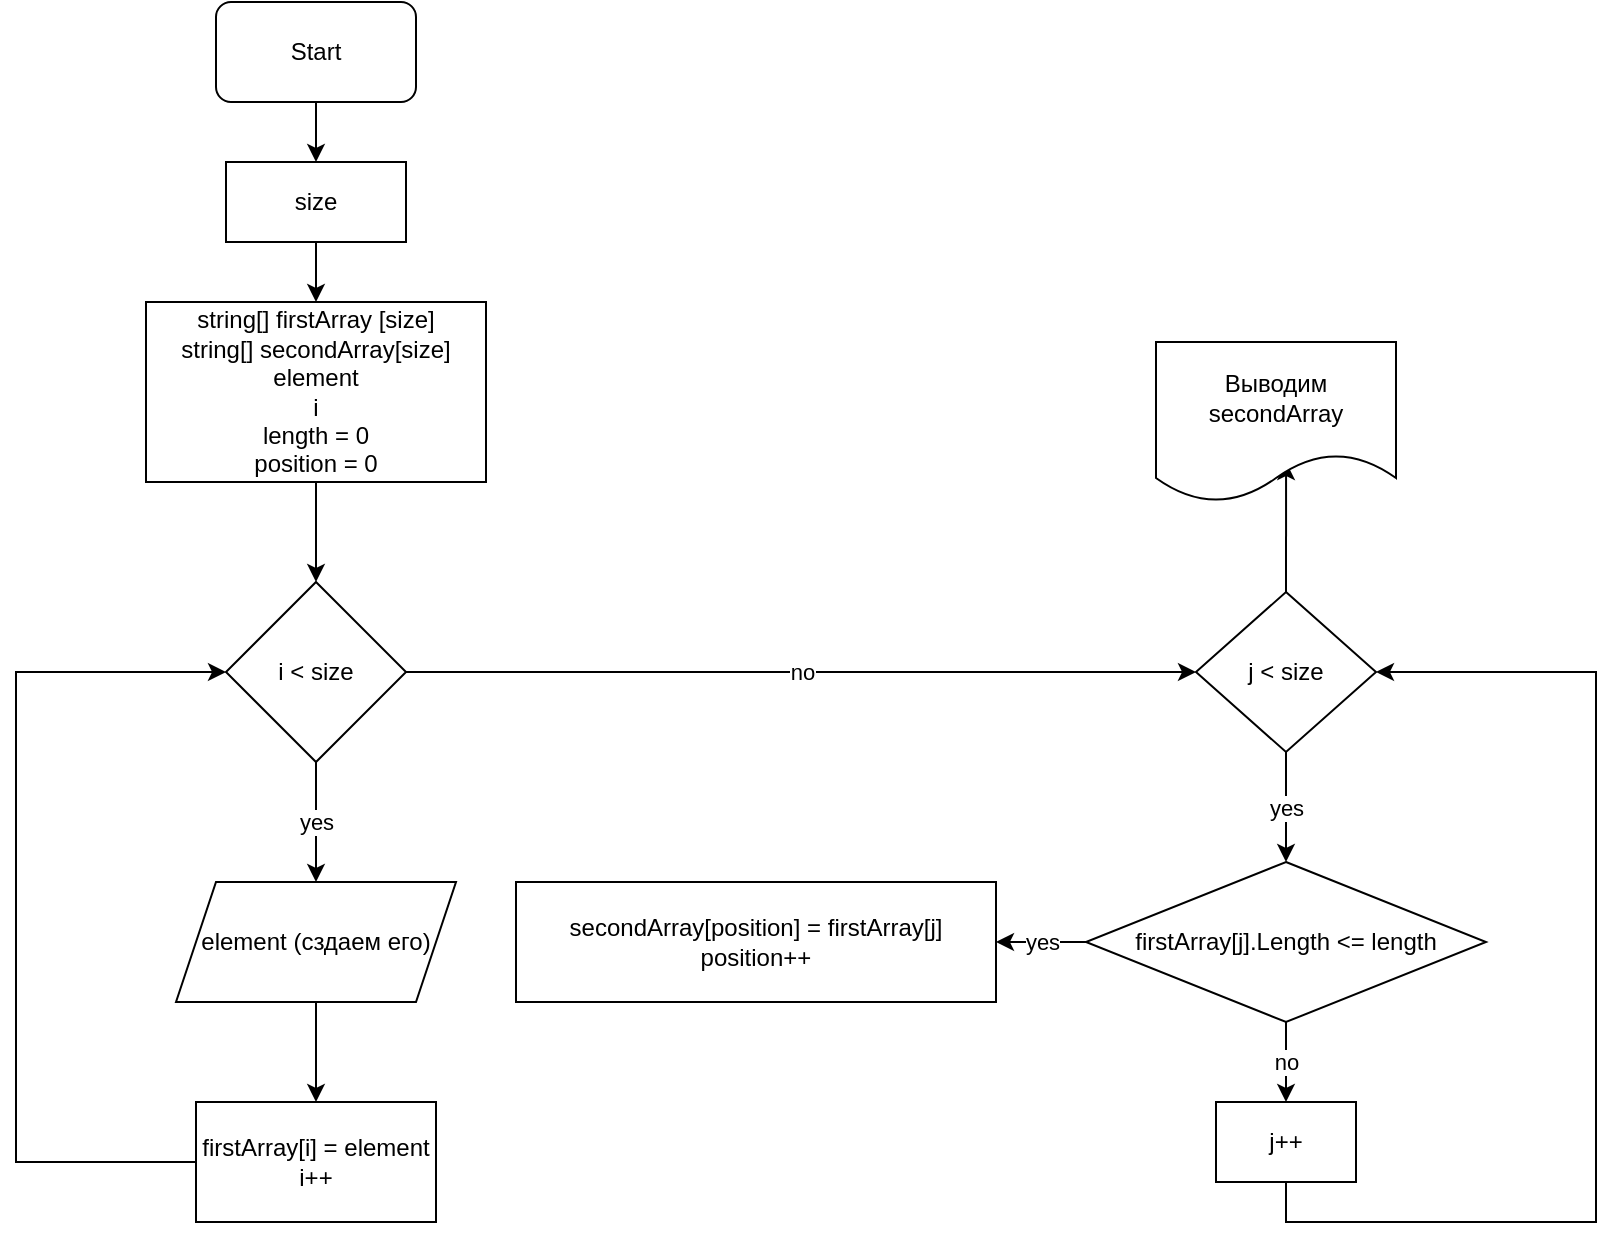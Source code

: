 <mxfile version="20.8.10" type="device"><diagram name="Страница 1" id="hyxjpSc3VYAFmEdRYrhx"><mxGraphModel dx="882" dy="835" grid="1" gridSize="10" guides="1" tooltips="1" connect="1" arrows="1" fold="1" page="1" pageScale="1" pageWidth="827" pageHeight="1169" math="0" shadow="0"><root><mxCell id="0"/><mxCell id="1" parent="0"/><mxCell id="BS_d-SnQA6JfV7XA40iY-14" style="edgeStyle=orthogonalEdgeStyle;rounded=0;orthogonalLoop=1;jettySize=auto;html=1;exitX=0.5;exitY=1;exitDx=0;exitDy=0;entryX=0.5;entryY=0;entryDx=0;entryDy=0;" edge="1" parent="1" source="BS_d-SnQA6JfV7XA40iY-6" target="BS_d-SnQA6JfV7XA40iY-13"><mxGeometry relative="1" as="geometry"/></mxCell><mxCell id="BS_d-SnQA6JfV7XA40iY-6" value="Start" style="rounded=1;whiteSpace=wrap;html=1;" vertex="1" parent="1"><mxGeometry x="380" y="70" width="100" height="50" as="geometry"/></mxCell><mxCell id="BS_d-SnQA6JfV7XA40iY-10" style="edgeStyle=orthogonalEdgeStyle;rounded=0;orthogonalLoop=1;jettySize=auto;html=1;exitX=0.5;exitY=1;exitDx=0;exitDy=0;entryX=0.5;entryY=0;entryDx=0;entryDy=0;" edge="1" parent="1" source="BS_d-SnQA6JfV7XA40iY-7" target="BS_d-SnQA6JfV7XA40iY-9"><mxGeometry relative="1" as="geometry"/></mxCell><mxCell id="BS_d-SnQA6JfV7XA40iY-7" value="string[] firstArray [size]&lt;br&gt;string[] secondArray[size]&lt;br&gt;element&lt;br&gt;i&lt;br&gt;length = 0&lt;br&gt;position = 0" style="rounded=0;whiteSpace=wrap;html=1;" vertex="1" parent="1"><mxGeometry x="345" y="220" width="170" height="90" as="geometry"/></mxCell><mxCell id="BS_d-SnQA6JfV7XA40iY-16" value="yes" style="edgeStyle=orthogonalEdgeStyle;rounded=0;orthogonalLoop=1;jettySize=auto;html=1;exitX=0.5;exitY=1;exitDx=0;exitDy=0;entryX=0.5;entryY=0;entryDx=0;entryDy=0;" edge="1" parent="1" source="BS_d-SnQA6JfV7XA40iY-9" target="BS_d-SnQA6JfV7XA40iY-12"><mxGeometry relative="1" as="geometry"><Array as="points"><mxPoint x="430" y="470"/><mxPoint x="430" y="470"/></Array></mxGeometry></mxCell><mxCell id="BS_d-SnQA6JfV7XA40iY-21" style="edgeStyle=orthogonalEdgeStyle;rounded=0;orthogonalLoop=1;jettySize=auto;html=1;exitX=1;exitY=0.5;exitDx=0;exitDy=0;" edge="1" parent="1" source="BS_d-SnQA6JfV7XA40iY-9" target="BS_d-SnQA6JfV7XA40iY-20"><mxGeometry relative="1" as="geometry"/></mxCell><mxCell id="BS_d-SnQA6JfV7XA40iY-22" value="no" style="edgeLabel;html=1;align=center;verticalAlign=middle;resizable=0;points=[];" vertex="1" connectable="0" parent="BS_d-SnQA6JfV7XA40iY-21"><mxGeometry relative="1" as="geometry"><mxPoint as="offset"/></mxGeometry></mxCell><mxCell id="BS_d-SnQA6JfV7XA40iY-9" value="i &amp;lt; size" style="rhombus;whiteSpace=wrap;html=1;" vertex="1" parent="1"><mxGeometry x="385" y="360" width="90" height="90" as="geometry"/></mxCell><mxCell id="BS_d-SnQA6JfV7XA40iY-18" style="edgeStyle=orthogonalEdgeStyle;rounded=0;orthogonalLoop=1;jettySize=auto;html=1;exitX=0.5;exitY=1;exitDx=0;exitDy=0;" edge="1" parent="1" source="BS_d-SnQA6JfV7XA40iY-12" target="BS_d-SnQA6JfV7XA40iY-17"><mxGeometry relative="1" as="geometry"/></mxCell><mxCell id="BS_d-SnQA6JfV7XA40iY-12" value="element (сздаем его)" style="shape=parallelogram;perimeter=parallelogramPerimeter;whiteSpace=wrap;html=1;fixedSize=1;" vertex="1" parent="1"><mxGeometry x="360" y="510" width="140" height="60" as="geometry"/></mxCell><mxCell id="BS_d-SnQA6JfV7XA40iY-15" style="edgeStyle=orthogonalEdgeStyle;rounded=0;orthogonalLoop=1;jettySize=auto;html=1;exitX=0.5;exitY=1;exitDx=0;exitDy=0;entryX=0.5;entryY=0;entryDx=0;entryDy=0;" edge="1" parent="1" source="BS_d-SnQA6JfV7XA40iY-13" target="BS_d-SnQA6JfV7XA40iY-7"><mxGeometry relative="1" as="geometry"/></mxCell><mxCell id="BS_d-SnQA6JfV7XA40iY-13" value="size" style="whiteSpace=wrap;html=1;" vertex="1" parent="1"><mxGeometry x="385" y="150" width="90" height="40" as="geometry"/></mxCell><mxCell id="BS_d-SnQA6JfV7XA40iY-19" style="edgeStyle=orthogonalEdgeStyle;rounded=0;orthogonalLoop=1;jettySize=auto;html=1;exitX=0;exitY=0.5;exitDx=0;exitDy=0;entryX=0;entryY=0.5;entryDx=0;entryDy=0;" edge="1" parent="1" source="BS_d-SnQA6JfV7XA40iY-17" target="BS_d-SnQA6JfV7XA40iY-9"><mxGeometry relative="1" as="geometry"><Array as="points"><mxPoint x="280" y="650"/><mxPoint x="280" y="405"/></Array></mxGeometry></mxCell><mxCell id="BS_d-SnQA6JfV7XA40iY-17" value="firstArray[i] = element&lt;br&gt;i++" style="rounded=0;whiteSpace=wrap;html=1;" vertex="1" parent="1"><mxGeometry x="370" y="620" width="120" height="60" as="geometry"/></mxCell><mxCell id="BS_d-SnQA6JfV7XA40iY-25" value="yes" style="edgeStyle=orthogonalEdgeStyle;rounded=0;orthogonalLoop=1;jettySize=auto;html=1;exitX=0.5;exitY=1;exitDx=0;exitDy=0;" edge="1" parent="1" source="BS_d-SnQA6JfV7XA40iY-20" target="BS_d-SnQA6JfV7XA40iY-24"><mxGeometry relative="1" as="geometry"/></mxCell><mxCell id="BS_d-SnQA6JfV7XA40iY-34" style="edgeStyle=orthogonalEdgeStyle;rounded=0;orthogonalLoop=1;jettySize=auto;html=1;exitX=0.5;exitY=0;exitDx=0;exitDy=0;entryX=0.542;entryY=0.75;entryDx=0;entryDy=0;entryPerimeter=0;" edge="1" parent="1" source="BS_d-SnQA6JfV7XA40iY-20" target="BS_d-SnQA6JfV7XA40iY-33"><mxGeometry relative="1" as="geometry"/></mxCell><mxCell id="BS_d-SnQA6JfV7XA40iY-20" value="j &amp;lt; size" style="rhombus;whiteSpace=wrap;html=1;" vertex="1" parent="1"><mxGeometry x="870" y="365" width="90" height="80" as="geometry"/></mxCell><mxCell id="BS_d-SnQA6JfV7XA40iY-28" value="yes" style="edgeStyle=orthogonalEdgeStyle;rounded=0;orthogonalLoop=1;jettySize=auto;html=1;exitX=0;exitY=0.5;exitDx=0;exitDy=0;entryX=1;entryY=0.5;entryDx=0;entryDy=0;" edge="1" parent="1" source="BS_d-SnQA6JfV7XA40iY-24" target="BS_d-SnQA6JfV7XA40iY-26"><mxGeometry relative="1" as="geometry"/></mxCell><mxCell id="BS_d-SnQA6JfV7XA40iY-31" value="no" style="edgeStyle=orthogonalEdgeStyle;rounded=0;orthogonalLoop=1;jettySize=auto;html=1;exitX=0.5;exitY=1;exitDx=0;exitDy=0;entryX=0.5;entryY=0;entryDx=0;entryDy=0;" edge="1" parent="1" source="BS_d-SnQA6JfV7XA40iY-24" target="BS_d-SnQA6JfV7XA40iY-29"><mxGeometry relative="1" as="geometry"/></mxCell><mxCell id="BS_d-SnQA6JfV7XA40iY-24" value="firstArray[j].Length &amp;lt;= length" style="rhombus;whiteSpace=wrap;html=1;" vertex="1" parent="1"><mxGeometry x="815" y="500" width="200" height="80" as="geometry"/></mxCell><mxCell id="BS_d-SnQA6JfV7XA40iY-26" value="secondArray[position] = firstArray[j]&lt;br&gt;position++" style="whiteSpace=wrap;html=1;" vertex="1" parent="1"><mxGeometry x="530" y="510" width="240" height="60" as="geometry"/></mxCell><mxCell id="BS_d-SnQA6JfV7XA40iY-32" style="edgeStyle=orthogonalEdgeStyle;rounded=0;orthogonalLoop=1;jettySize=auto;html=1;exitX=0.5;exitY=1;exitDx=0;exitDy=0;entryX=1;entryY=0.5;entryDx=0;entryDy=0;" edge="1" parent="1" source="BS_d-SnQA6JfV7XA40iY-29" target="BS_d-SnQA6JfV7XA40iY-20"><mxGeometry relative="1" as="geometry"><Array as="points"><mxPoint x="915" y="680"/><mxPoint x="1070" y="680"/><mxPoint x="1070" y="405"/></Array></mxGeometry></mxCell><mxCell id="BS_d-SnQA6JfV7XA40iY-29" value="j++" style="whiteSpace=wrap;html=1;" vertex="1" parent="1"><mxGeometry x="880" y="620" width="70" height="40" as="geometry"/></mxCell><mxCell id="BS_d-SnQA6JfV7XA40iY-33" value="Выводим secondArray" style="shape=document;whiteSpace=wrap;html=1;boundedLbl=1;" vertex="1" parent="1"><mxGeometry x="850" y="240" width="120" height="80" as="geometry"/></mxCell></root></mxGraphModel></diagram></mxfile>